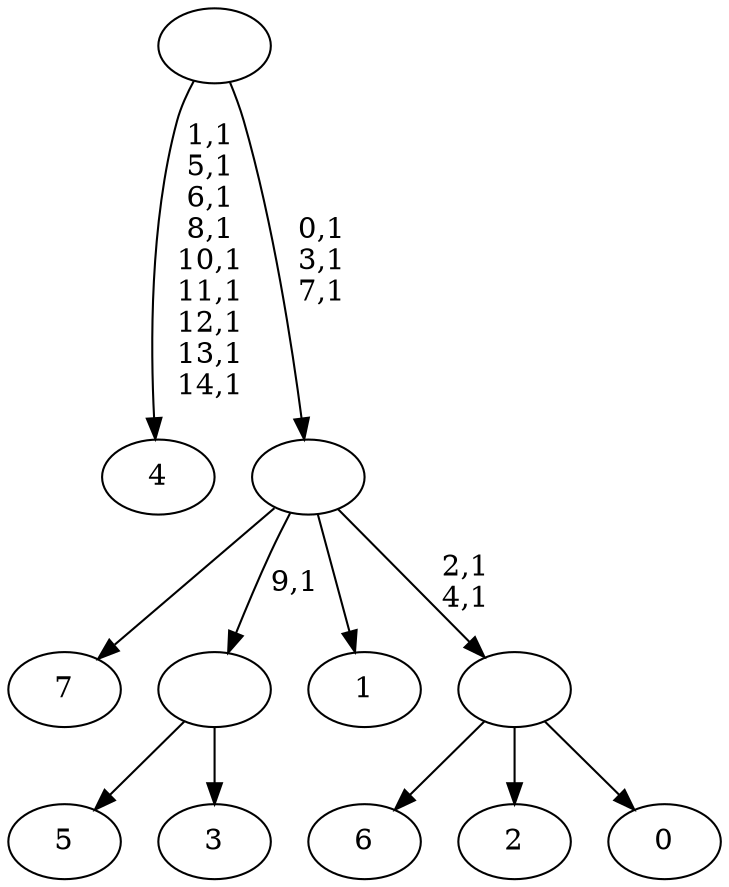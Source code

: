 digraph T {
	23 [label="7"]
	22 [label="6"]
	21 [label="5"]
	20 [label="4"]
	10 [label="3"]
	9 [label=""]
	8 [label="2"]
	7 [label="1"]
	6 [label="0"]
	5 [label=""]
	3 [label=""]
	0 [label=""]
	9 -> 21 [label=""]
	9 -> 10 [label=""]
	5 -> 22 [label=""]
	5 -> 8 [label=""]
	5 -> 6 [label=""]
	3 -> 5 [label="2,1\n4,1"]
	3 -> 23 [label=""]
	3 -> 9 [label="9,1"]
	3 -> 7 [label=""]
	0 -> 3 [label="0,1\n3,1\n7,1"]
	0 -> 20 [label="1,1\n5,1\n6,1\n8,1\n10,1\n11,1\n12,1\n13,1\n14,1"]
}
